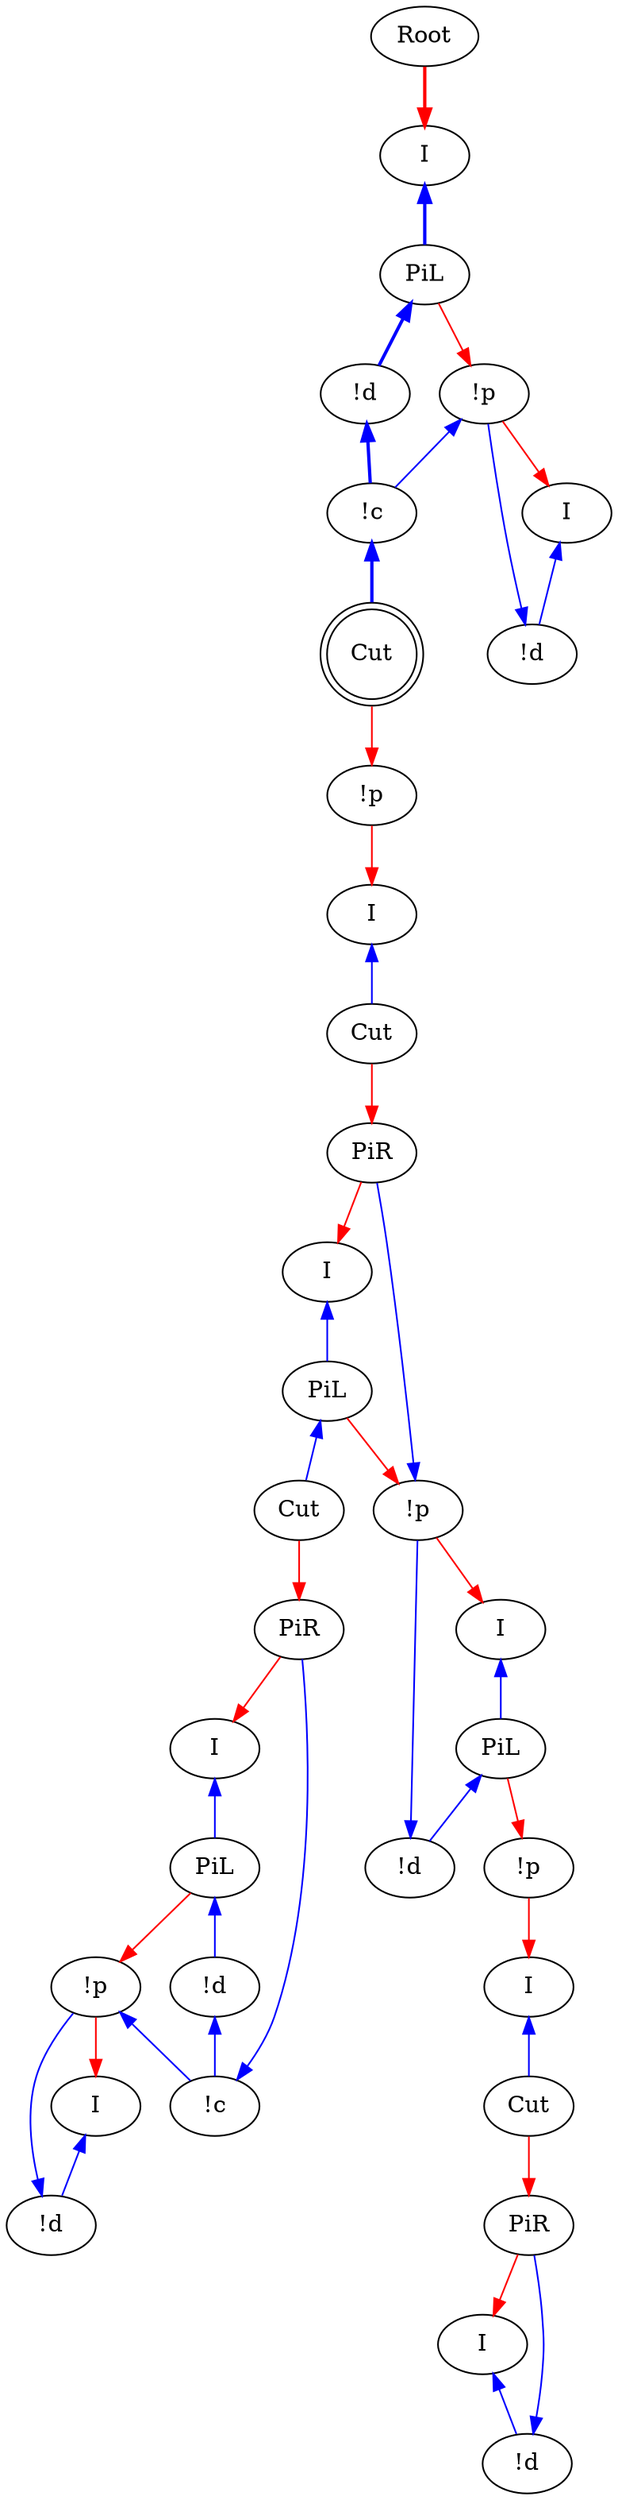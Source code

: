 digraph {
"Root0" [label="Root"]
"PiL0" [label="PiL"]
"!d0" [label="!d"]
"!c0" [label="!c"]
"!p0" [label="!p"]
"I0" [label="I"]
"!d1" [label="!d"]
"!p1" [label="!p"]
"I1" [label="I"]
"Cut0" [label="Cut"]
"PiR0" [label="PiR"]
"I2" [label="I"]
"PiL1" [label="PiL"]
"Cut1" [label="Cut"]
"PiR1" [label="PiR"]
"I3" [label="I"]
"PiL2" [label="PiL"]
"!d2" [label="!d"]
"!c1" [label="!c"]
"!p2" [label="!p"]
"I4" [label="I"]
"!d3" [label="!d"]
"!p3" [label="!p"]
"I5" [label="I"]
"PiL3" [label="PiL"]
"!d4" [label="!d"]
"!p4" [label="!p"]
"I6" [label="I"]
"Cut2" [label="Cut"]
"PiR2" [label="PiR"]
"I7" [label="I"]
"!d5" [label="!d"]
"Cut3" [label="Cut",shape=doublecircle]
"I8" [label="I"]
"!p3" -> "PiR0"[color=blue,tooltip="h",dir=back]
"!d4" -> "!p3"[color=blue,tooltip="hj",dir=back]
"I2" -> "PiL1"[color=blue,tooltip="hl",dir=back]
"PiL1" -> "Cut1"[color=blue,tooltip="hl1",dir=back]
"Cut1" -> "PiR1"[color=red,tooltip="hl1r"]
"I5" -> "PiL3"[color=blue,tooltip="hl2",dir=back]
"PiL3" -> "!d4"[color=blue,tooltip="hl21",dir=back]
"I6" -> "Cut2"[color=blue,tooltip="hl22",dir=back]
"Cut2" -> "PiR2"[color=red,tooltip="hl22r"]
"!p4" -> "I6"[color=red,tooltip="hl2i"]
"PiL3" -> "!p4"[color=red,tooltip="hl2p"]
"!p3" -> "I5"[color=red,tooltip="hli"]
"PiL1" -> "!p3"[color=red,tooltip="hlp"]
"PiR0" -> "I2"[color=red,tooltip="hr"]
"!d5" -> "PiR2"[color=blue,tooltip="i",dir=back]
"I7" -> "!d5"[color=blue,tooltip="il",dir=back]
"PiR2" -> "I7"[color=red,tooltip="ir"]
"I1" -> "Cut0"[color=blue,tooltip="ret2",dir=back]
"Cut0" -> "PiR0"[color=red,tooltip="ret2r"]
"!p1" -> "I1"[color=red,tooltip="reti"]
"Cut3" -> "!p1"[color=red,tooltip="retp"]
"Root0" -> "I8"[color=red,tooltip="rettop",penwidth=2]
"!c0" -> "Cut3"[color=blue,tooltip="x",penwidth=2,dir=back]
"!d0" -> "!c0"[color=blue,tooltip="x1",penwidth=2,dir=back]
"!p0" -> "!c0"[color=blue,tooltip="x2",dir=back]
"!d1" -> "!p0"[color=blue,tooltip="xj",dir=back]
"I8" -> "PiL0"[color=blue,tooltip="xl",penwidth=2,dir=back]
"PiL0" -> "!d0"[color=blue,tooltip="xl1",penwidth=2,dir=back]
"I0" -> "!d1"[color=blue,tooltip="xl2",dir=back]
"!p0" -> "I0"[color=red,tooltip="xli"]
"PiL0" -> "!p0"[color=red,tooltip="xlp"]
"!c1" -> "PiR1"[color=blue,tooltip="y",dir=back]
"!d2" -> "!c1"[color=blue,tooltip="y1",dir=back]
"!p2" -> "!c1"[color=blue,tooltip="y2",dir=back]
"!d3" -> "!p2"[color=blue,tooltip="yj",dir=back]
"I3" -> "PiL2"[color=blue,tooltip="yl",dir=back]
"PiL2" -> "!d2"[color=blue,tooltip="yl1",dir=back]
"I4" -> "!d3"[color=blue,tooltip="yl2",dir=back]
"!p2" -> "I4"[color=red,tooltip="yli"]
"PiL2" -> "!p2"[color=red,tooltip="ylp"]
"PiR1" -> "I3"[color=red,tooltip="yr"]
}
